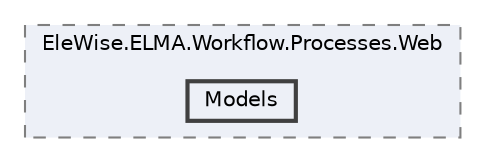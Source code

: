 digraph "Web/Modules/EleWise.ELMA.Workflow.Processes.Web/Models"
{
 // LATEX_PDF_SIZE
  bgcolor="transparent";
  edge [fontname=Helvetica,fontsize=10,labelfontname=Helvetica,labelfontsize=10];
  node [fontname=Helvetica,fontsize=10,shape=box,height=0.2,width=0.4];
  compound=true
  subgraph clusterdir_94ed7524891059556ee14621a8e7350e {
    graph [ bgcolor="#edf0f7", pencolor="grey50", label="EleWise.ELMA.Workflow.Processes.Web", fontname=Helvetica,fontsize=10 style="filled,dashed", URL="dir_94ed7524891059556ee14621a8e7350e.html",tooltip=""]
  dir_64c7da7e139f2ec8cd644025619bebc4 [label="Models", fillcolor="#edf0f7", color="grey25", style="filled,bold", URL="dir_64c7da7e139f2ec8cd644025619bebc4.html",tooltip=""];
  }
}
